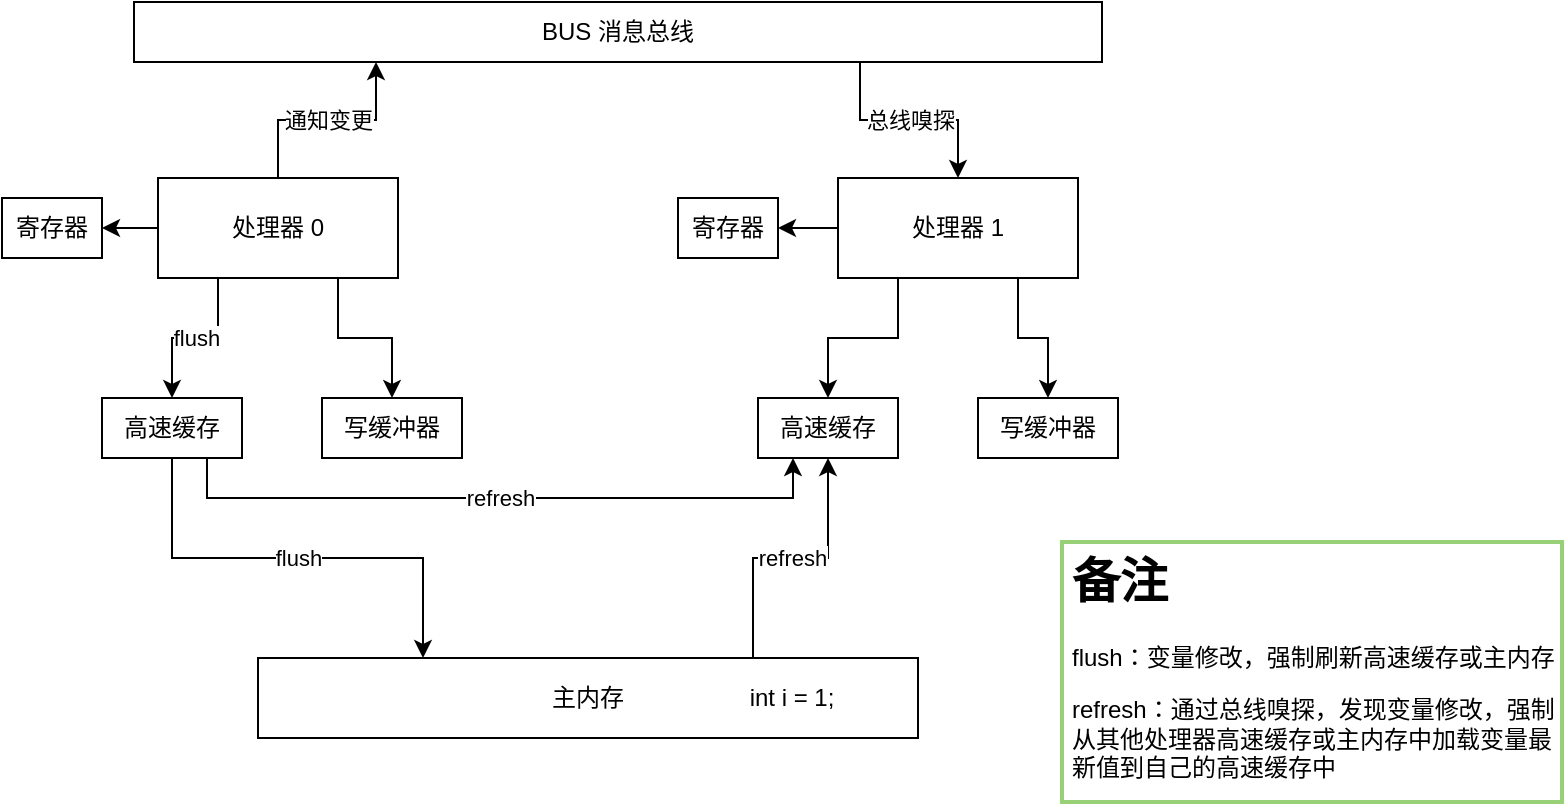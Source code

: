 <mxfile version="13.7.9" type="embed"><diagram id="E39jPXINgWKJzHHYyr5n" name="Page-1"><mxGraphModel dx="595" dy="415" grid="1" gridSize="10" guides="1" tooltips="1" connect="1" arrows="1" fold="1" page="1" pageScale="1" pageWidth="850" pageHeight="1100" math="0" shadow="0"><root><mxCell id="0"/><mxCell id="1" parent="0"/><mxCell id="12" value="flush" style="edgeStyle=orthogonalEdgeStyle;rounded=0;orthogonalLoop=1;jettySize=auto;html=1;exitX=0.25;exitY=1;exitDx=0;exitDy=0;" parent="1" source="2" target="7" edge="1"><mxGeometry relative="1" as="geometry"/></mxCell><mxCell id="13" style="edgeStyle=orthogonalEdgeStyle;rounded=0;orthogonalLoop=1;jettySize=auto;html=1;exitX=0.75;exitY=1;exitDx=0;exitDy=0;" parent="1" source="2" target="8" edge="1"><mxGeometry relative="1" as="geometry"/></mxCell><mxCell id="16" value="" style="edgeStyle=orthogonalEdgeStyle;rounded=0;orthogonalLoop=1;jettySize=auto;html=1;" parent="1" source="2" target="4" edge="1"><mxGeometry relative="1" as="geometry"/></mxCell><mxCell id="19" value="通知变更" style="edgeStyle=orthogonalEdgeStyle;rounded=0;orthogonalLoop=1;jettySize=auto;html=1;entryX=0.25;entryY=1;entryDx=0;entryDy=0;" parent="1" source="2" target="11" edge="1"><mxGeometry relative="1" as="geometry"/></mxCell><mxCell id="2" value="处理器 0" style="rounded=0;whiteSpace=wrap;html=1;" parent="1" vertex="1"><mxGeometry x="88" y="108" width="120" height="50" as="geometry"/></mxCell><mxCell id="14" style="edgeStyle=orthogonalEdgeStyle;rounded=0;orthogonalLoop=1;jettySize=auto;html=1;exitX=0.25;exitY=1;exitDx=0;exitDy=0;entryX=0.5;entryY=0;entryDx=0;entryDy=0;" parent="1" source="3" target="9" edge="1"><mxGeometry relative="1" as="geometry"/></mxCell><mxCell id="15" style="edgeStyle=orthogonalEdgeStyle;rounded=0;orthogonalLoop=1;jettySize=auto;html=1;exitX=0.75;exitY=1;exitDx=0;exitDy=0;" parent="1" source="3" target="10" edge="1"><mxGeometry relative="1" as="geometry"/></mxCell><mxCell id="17" value="" style="edgeStyle=orthogonalEdgeStyle;rounded=0;orthogonalLoop=1;jettySize=auto;html=1;" parent="1" source="3" target="5" edge="1"><mxGeometry relative="1" as="geometry"/></mxCell><mxCell id="3" value="处理器 1" style="rounded=0;whiteSpace=wrap;html=1;" parent="1" vertex="1"><mxGeometry x="428" y="108" width="120" height="50" as="geometry"/></mxCell><mxCell id="4" value="寄存器" style="rounded=0;whiteSpace=wrap;html=1;" parent="1" vertex="1"><mxGeometry x="10" y="118" width="50" height="30" as="geometry"/></mxCell><mxCell id="5" value="寄存器" style="rounded=0;whiteSpace=wrap;html=1;" parent="1" vertex="1"><mxGeometry x="348" y="118" width="50" height="30" as="geometry"/></mxCell><mxCell id="22" value="refresh" style="edgeStyle=orthogonalEdgeStyle;rounded=0;orthogonalLoop=1;jettySize=auto;html=1;exitX=0.75;exitY=0;exitDx=0;exitDy=0;entryX=0.5;entryY=1;entryDx=0;entryDy=0;" parent="1" source="6" target="9" edge="1"><mxGeometry relative="1" as="geometry"/></mxCell><mxCell id="6" value="主内存" style="rounded=0;whiteSpace=wrap;html=1;" parent="1" vertex="1"><mxGeometry x="138" y="348" width="330" height="40" as="geometry"/></mxCell><mxCell id="18" value="flush" style="edgeStyle=orthogonalEdgeStyle;rounded=0;orthogonalLoop=1;jettySize=auto;html=1;entryX=0.25;entryY=0;entryDx=0;entryDy=0;exitX=0.5;exitY=1;exitDx=0;exitDy=0;" parent="1" source="7" target="6" edge="1"><mxGeometry relative="1" as="geometry"/></mxCell><mxCell id="24" value="refresh" style="edgeStyle=orthogonalEdgeStyle;rounded=0;orthogonalLoop=1;jettySize=auto;html=1;exitX=0.75;exitY=1;exitDx=0;exitDy=0;entryX=0.25;entryY=1;entryDx=0;entryDy=0;" parent="1" source="7" target="9" edge="1"><mxGeometry relative="1" as="geometry"/></mxCell><mxCell id="7" value="高速缓存" style="rounded=0;whiteSpace=wrap;html=1;" parent="1" vertex="1"><mxGeometry x="60" y="218" width="70" height="30" as="geometry"/></mxCell><mxCell id="8" value="写缓冲器" style="rounded=0;whiteSpace=wrap;html=1;" parent="1" vertex="1"><mxGeometry x="170" y="218" width="70" height="30" as="geometry"/></mxCell><mxCell id="9" value="高速缓存" style="rounded=0;whiteSpace=wrap;html=1;" parent="1" vertex="1"><mxGeometry x="388" y="218" width="70" height="30" as="geometry"/></mxCell><mxCell id="10" value="写缓冲器" style="rounded=0;whiteSpace=wrap;html=1;" parent="1" vertex="1"><mxGeometry x="498" y="218" width="70" height="30" as="geometry"/></mxCell><mxCell id="20" value="总线嗅探" style="edgeStyle=orthogonalEdgeStyle;rounded=0;orthogonalLoop=1;jettySize=auto;html=1;exitX=0.75;exitY=1;exitDx=0;exitDy=0;entryX=0.5;entryY=0;entryDx=0;entryDy=0;" parent="1" source="11" target="3" edge="1"><mxGeometry relative="1" as="geometry"/></mxCell><mxCell id="11" value="BUS 消息总线" style="rounded=0;whiteSpace=wrap;html=1;" parent="1" vertex="1"><mxGeometry x="76" y="20" width="484" height="30" as="geometry"/></mxCell><mxCell id="21" value="int i = 1;" style="text;html=1;strokeColor=none;fillColor=none;align=center;verticalAlign=middle;whiteSpace=wrap;rounded=0;" parent="1" vertex="1"><mxGeometry x="380" y="358" width="50" height="20" as="geometry"/></mxCell><mxCell id="25" value="&lt;h1&gt;备注&lt;/h1&gt;&lt;p&gt;flush：变量修改，强制刷新高速缓存或主内存&lt;/p&gt;&lt;p&gt;refresh：通过总线嗅探，发现变量修改，强制从其他处理器高速缓存或主内存中加载变量最新值到自己的高速缓存中&lt;/p&gt;" style="text;html=1;fillColor=none;spacing=5;spacingTop=-20;whiteSpace=wrap;overflow=hidden;rounded=0;strokeColor=#97D077;strokeWidth=2;" parent="1" vertex="1"><mxGeometry x="540" y="290" width="250" height="130" as="geometry"/></mxCell></root></mxGraphModel></diagram></mxfile>